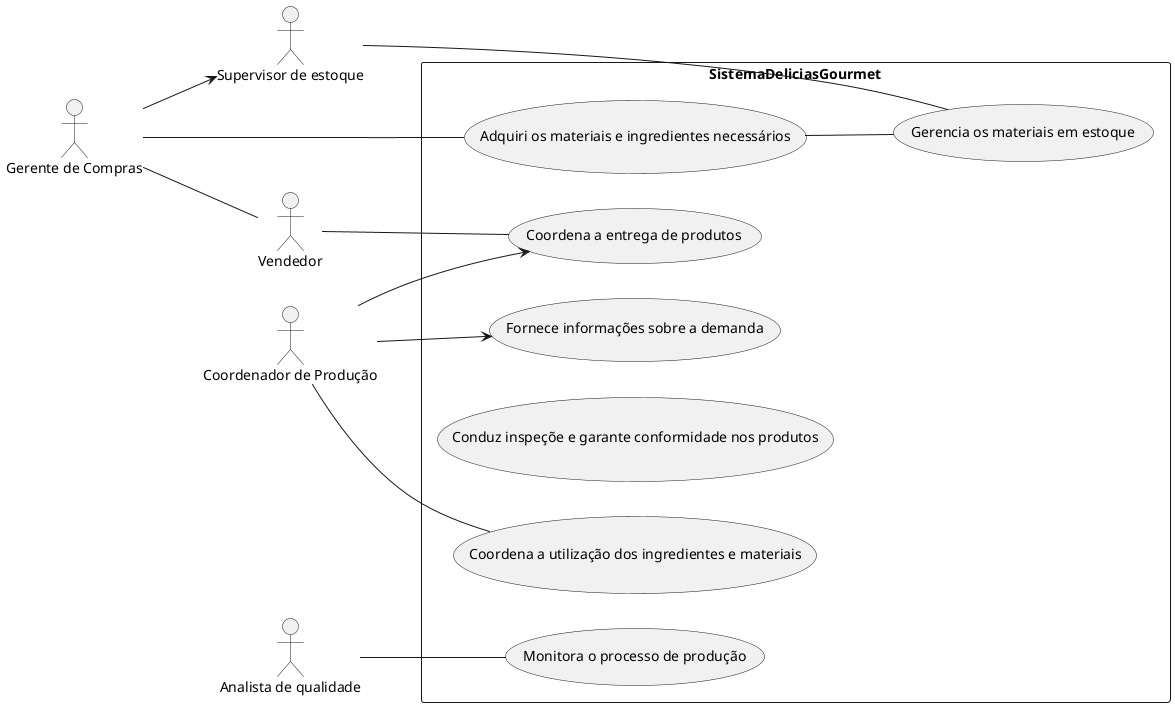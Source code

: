 @startuml DeliciasGourmet
left to right direction

    actor "Gerente de Compras" as g
    actor "Vendedor" as v 
    actor "Coordenador de Produção" as c
    actor "Supervisor de estoque" as s
    actor "Analista de qualidade" as a

rectangle SistemaDeliciasGourmet{
    usecase "Adquiri os materiais e ingredientes necessários" as UC1   
    usecase "Gerencia os materiais em estoque" as UC2
    usecase "Coordena a utilização dos ingredientes e materiais" as UC3
    usecase "Monitora o processo de produção" as UC4
    usecase "Conduz inspeçõe e garante conformidade nos produtos" as UC5
    usecase "Coordena a entrega de produtos" as UC6
    usecase "Fornece informações sobre a demanda" as UC7
    g -- UC1
    g --> s
    s -- UC2
    c -- UC3
    UC1 --UC2
    a--UC4
    c--> UC6
    c-->UC7
    g-- v
    v--UC6
}
@enduml
